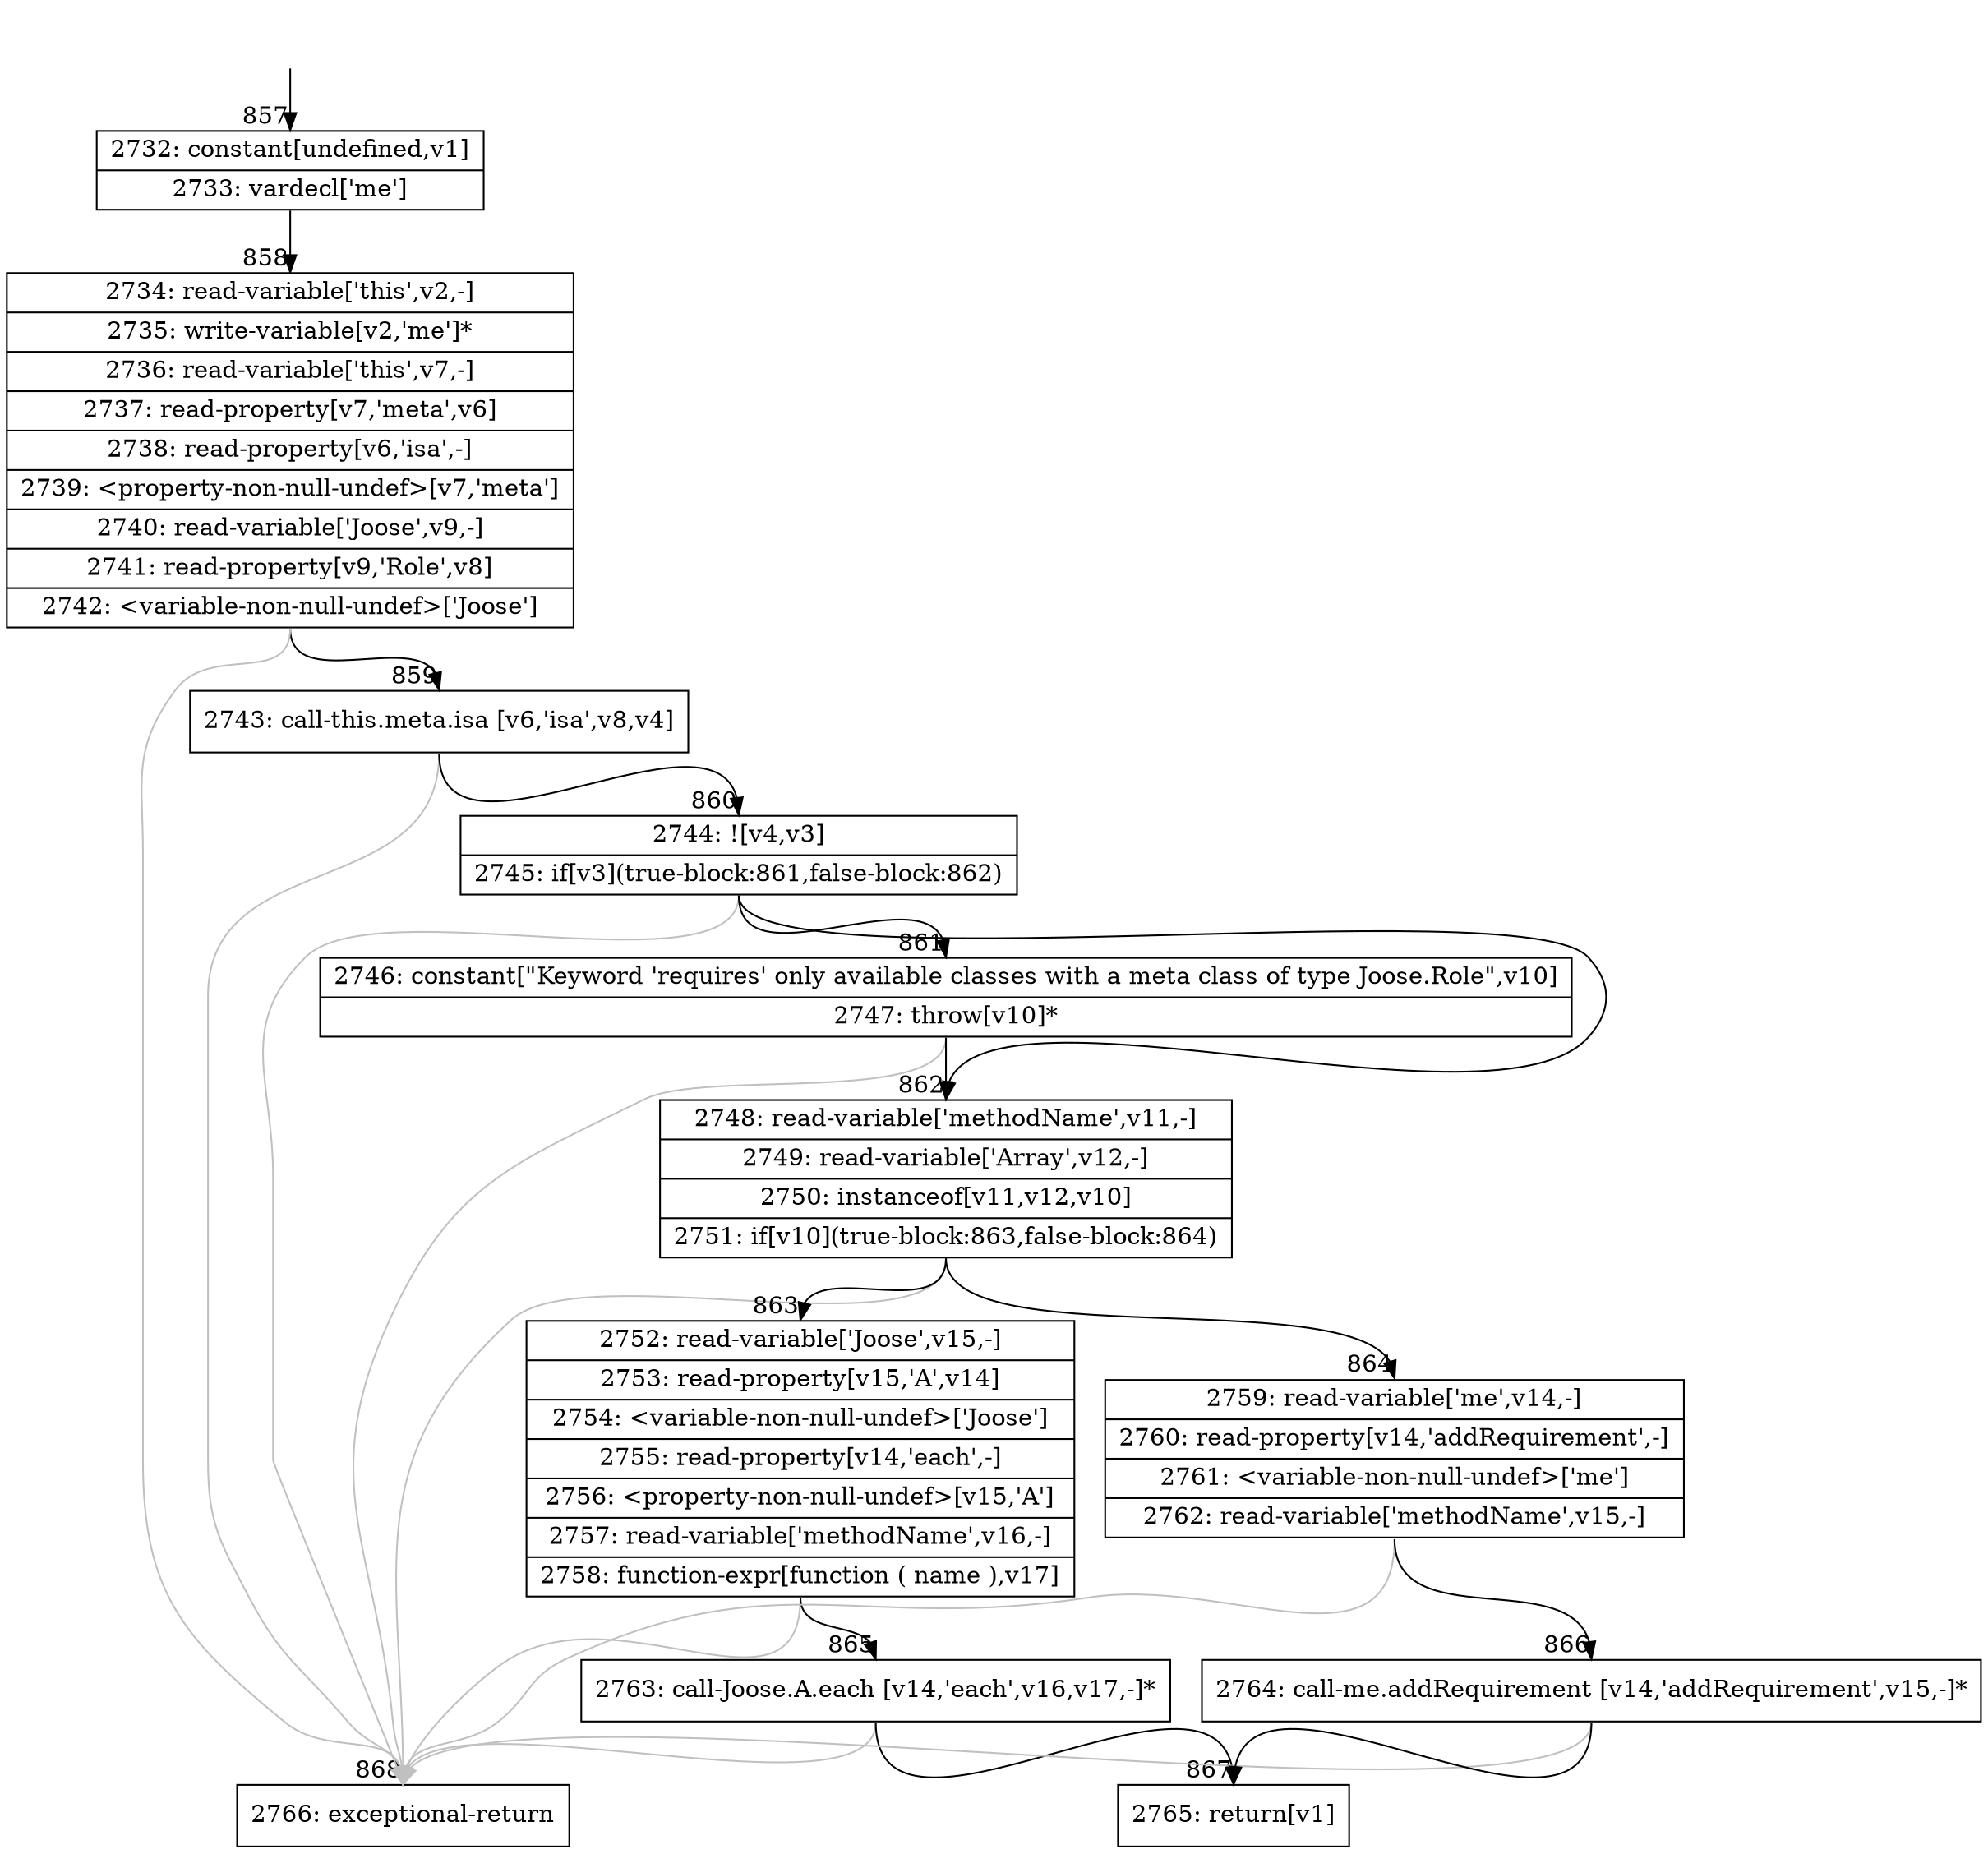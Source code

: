 digraph {
rankdir="TD"
BB_entry95[shape=none,label=""];
BB_entry95 -> BB857 [tailport=s, headport=n, headlabel="    857"]
BB857 [shape=record label="{2732: constant[undefined,v1]|2733: vardecl['me']}" ] 
BB857 -> BB858 [tailport=s, headport=n, headlabel="      858"]
BB858 [shape=record label="{2734: read-variable['this',v2,-]|2735: write-variable[v2,'me']*|2736: read-variable['this',v7,-]|2737: read-property[v7,'meta',v6]|2738: read-property[v6,'isa',-]|2739: \<property-non-null-undef\>[v7,'meta']|2740: read-variable['Joose',v9,-]|2741: read-property[v9,'Role',v8]|2742: \<variable-non-null-undef\>['Joose']}" ] 
BB858 -> BB859 [tailport=s, headport=n, headlabel="      859"]
BB858 -> BB868 [tailport=s, headport=n, color=gray, headlabel="      868"]
BB859 [shape=record label="{2743: call-this.meta.isa [v6,'isa',v8,v4]}" ] 
BB859 -> BB860 [tailport=s, headport=n, headlabel="      860"]
BB859 -> BB868 [tailport=s, headport=n, color=gray]
BB860 [shape=record label="{2744: ![v4,v3]|2745: if[v3](true-block:861,false-block:862)}" ] 
BB860 -> BB861 [tailport=s, headport=n, headlabel="      861"]
BB860 -> BB862 [tailport=s, headport=n, headlabel="      862"]
BB860 -> BB868 [tailport=s, headport=n, color=gray]
BB861 [shape=record label="{2746: constant[\"Keyword 'requires' only available classes with a meta class of type Joose.Role\",v10]|2747: throw[v10]*}" ] 
BB861 -> BB862 [tailport=s, headport=n]
BB861 -> BB868 [tailport=s, headport=n, color=gray]
BB862 [shape=record label="{2748: read-variable['methodName',v11,-]|2749: read-variable['Array',v12,-]|2750: instanceof[v11,v12,v10]|2751: if[v10](true-block:863,false-block:864)}" ] 
BB862 -> BB863 [tailport=s, headport=n, headlabel="      863"]
BB862 -> BB864 [tailport=s, headport=n, headlabel="      864"]
BB862 -> BB868 [tailport=s, headport=n, color=gray]
BB863 [shape=record label="{2752: read-variable['Joose',v15,-]|2753: read-property[v15,'A',v14]|2754: \<variable-non-null-undef\>['Joose']|2755: read-property[v14,'each',-]|2756: \<property-non-null-undef\>[v15,'A']|2757: read-variable['methodName',v16,-]|2758: function-expr[function ( name ),v17]}" ] 
BB863 -> BB865 [tailport=s, headport=n, headlabel="      865"]
BB863 -> BB868 [tailport=s, headport=n, color=gray]
BB864 [shape=record label="{2759: read-variable['me',v14,-]|2760: read-property[v14,'addRequirement',-]|2761: \<variable-non-null-undef\>['me']|2762: read-variable['methodName',v15,-]}" ] 
BB864 -> BB866 [tailport=s, headport=n, headlabel="      866"]
BB864 -> BB868 [tailport=s, headport=n, color=gray]
BB865 [shape=record label="{2763: call-Joose.A.each [v14,'each',v16,v17,-]*}" ] 
BB865 -> BB867 [tailport=s, headport=n, headlabel="      867"]
BB865 -> BB868 [tailport=s, headport=n, color=gray]
BB866 [shape=record label="{2764: call-me.addRequirement [v14,'addRequirement',v15,-]*}" ] 
BB866 -> BB867 [tailport=s, headport=n]
BB866 -> BB868 [tailport=s, headport=n, color=gray]
BB867 [shape=record label="{2765: return[v1]}" ] 
BB868 [shape=record label="{2766: exceptional-return}" ] 
//#$~ 939
}
